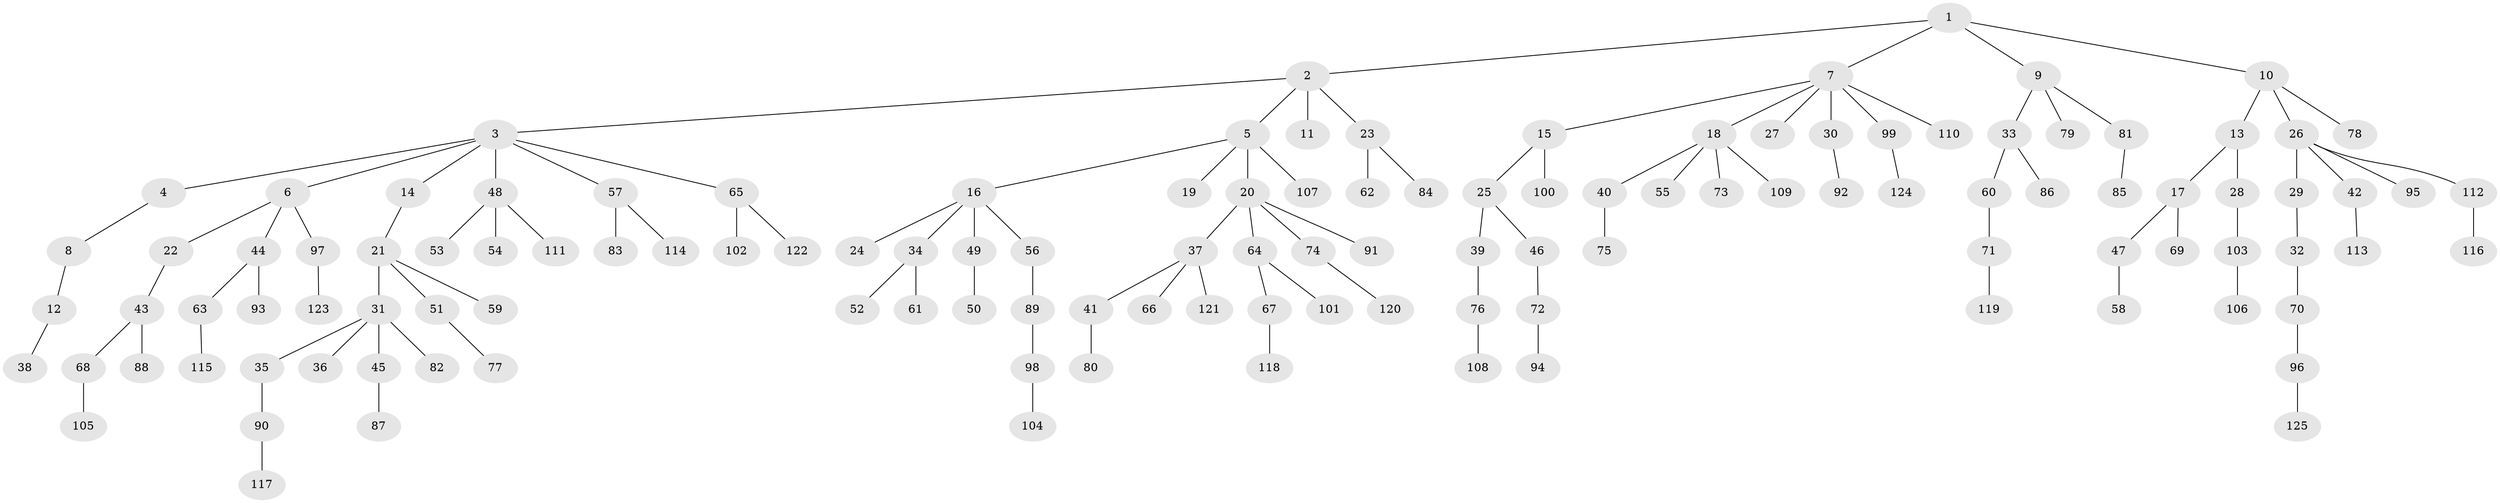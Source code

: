 // coarse degree distribution, {6: 0.03614457831325301, 4: 0.060240963855421686, 8: 0.012048192771084338, 2: 0.1686746987951807, 5: 0.04819277108433735, 1: 0.5903614457831325, 3: 0.08433734939759036}
// Generated by graph-tools (version 1.1) at 2025/52/02/27/25 19:52:11]
// undirected, 125 vertices, 124 edges
graph export_dot {
graph [start="1"]
  node [color=gray90,style=filled];
  1;
  2;
  3;
  4;
  5;
  6;
  7;
  8;
  9;
  10;
  11;
  12;
  13;
  14;
  15;
  16;
  17;
  18;
  19;
  20;
  21;
  22;
  23;
  24;
  25;
  26;
  27;
  28;
  29;
  30;
  31;
  32;
  33;
  34;
  35;
  36;
  37;
  38;
  39;
  40;
  41;
  42;
  43;
  44;
  45;
  46;
  47;
  48;
  49;
  50;
  51;
  52;
  53;
  54;
  55;
  56;
  57;
  58;
  59;
  60;
  61;
  62;
  63;
  64;
  65;
  66;
  67;
  68;
  69;
  70;
  71;
  72;
  73;
  74;
  75;
  76;
  77;
  78;
  79;
  80;
  81;
  82;
  83;
  84;
  85;
  86;
  87;
  88;
  89;
  90;
  91;
  92;
  93;
  94;
  95;
  96;
  97;
  98;
  99;
  100;
  101;
  102;
  103;
  104;
  105;
  106;
  107;
  108;
  109;
  110;
  111;
  112;
  113;
  114;
  115;
  116;
  117;
  118;
  119;
  120;
  121;
  122;
  123;
  124;
  125;
  1 -- 2;
  1 -- 7;
  1 -- 9;
  1 -- 10;
  2 -- 3;
  2 -- 5;
  2 -- 11;
  2 -- 23;
  3 -- 4;
  3 -- 6;
  3 -- 14;
  3 -- 48;
  3 -- 57;
  3 -- 65;
  4 -- 8;
  5 -- 16;
  5 -- 19;
  5 -- 20;
  5 -- 107;
  6 -- 22;
  6 -- 44;
  6 -- 97;
  7 -- 15;
  7 -- 18;
  7 -- 27;
  7 -- 30;
  7 -- 99;
  7 -- 110;
  8 -- 12;
  9 -- 33;
  9 -- 79;
  9 -- 81;
  10 -- 13;
  10 -- 26;
  10 -- 78;
  12 -- 38;
  13 -- 17;
  13 -- 28;
  14 -- 21;
  15 -- 25;
  15 -- 100;
  16 -- 24;
  16 -- 34;
  16 -- 49;
  16 -- 56;
  17 -- 47;
  17 -- 69;
  18 -- 40;
  18 -- 55;
  18 -- 73;
  18 -- 109;
  20 -- 37;
  20 -- 64;
  20 -- 74;
  20 -- 91;
  21 -- 31;
  21 -- 51;
  21 -- 59;
  22 -- 43;
  23 -- 62;
  23 -- 84;
  25 -- 39;
  25 -- 46;
  26 -- 29;
  26 -- 42;
  26 -- 95;
  26 -- 112;
  28 -- 103;
  29 -- 32;
  30 -- 92;
  31 -- 35;
  31 -- 36;
  31 -- 45;
  31 -- 82;
  32 -- 70;
  33 -- 60;
  33 -- 86;
  34 -- 52;
  34 -- 61;
  35 -- 90;
  37 -- 41;
  37 -- 66;
  37 -- 121;
  39 -- 76;
  40 -- 75;
  41 -- 80;
  42 -- 113;
  43 -- 68;
  43 -- 88;
  44 -- 63;
  44 -- 93;
  45 -- 87;
  46 -- 72;
  47 -- 58;
  48 -- 53;
  48 -- 54;
  48 -- 111;
  49 -- 50;
  51 -- 77;
  56 -- 89;
  57 -- 83;
  57 -- 114;
  60 -- 71;
  63 -- 115;
  64 -- 67;
  64 -- 101;
  65 -- 102;
  65 -- 122;
  67 -- 118;
  68 -- 105;
  70 -- 96;
  71 -- 119;
  72 -- 94;
  74 -- 120;
  76 -- 108;
  81 -- 85;
  89 -- 98;
  90 -- 117;
  96 -- 125;
  97 -- 123;
  98 -- 104;
  99 -- 124;
  103 -- 106;
  112 -- 116;
}

